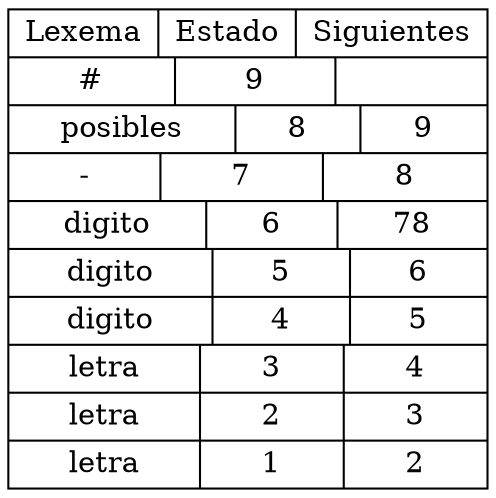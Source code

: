 digraph ListaSiguientes{
rankdir=LR
node[shape= record];
cabeza[label="{Lexema | Estado | Siguientes}| {# |9|{}}| {posibles |8|{9}}| {- |7|{8}}| {digito |6|{78}}| {digito |5|{6}}| {digito |4|{5}}| {letra |3|{4}}| {letra |2|{3}}| {letra |1|{2}}"];

}
